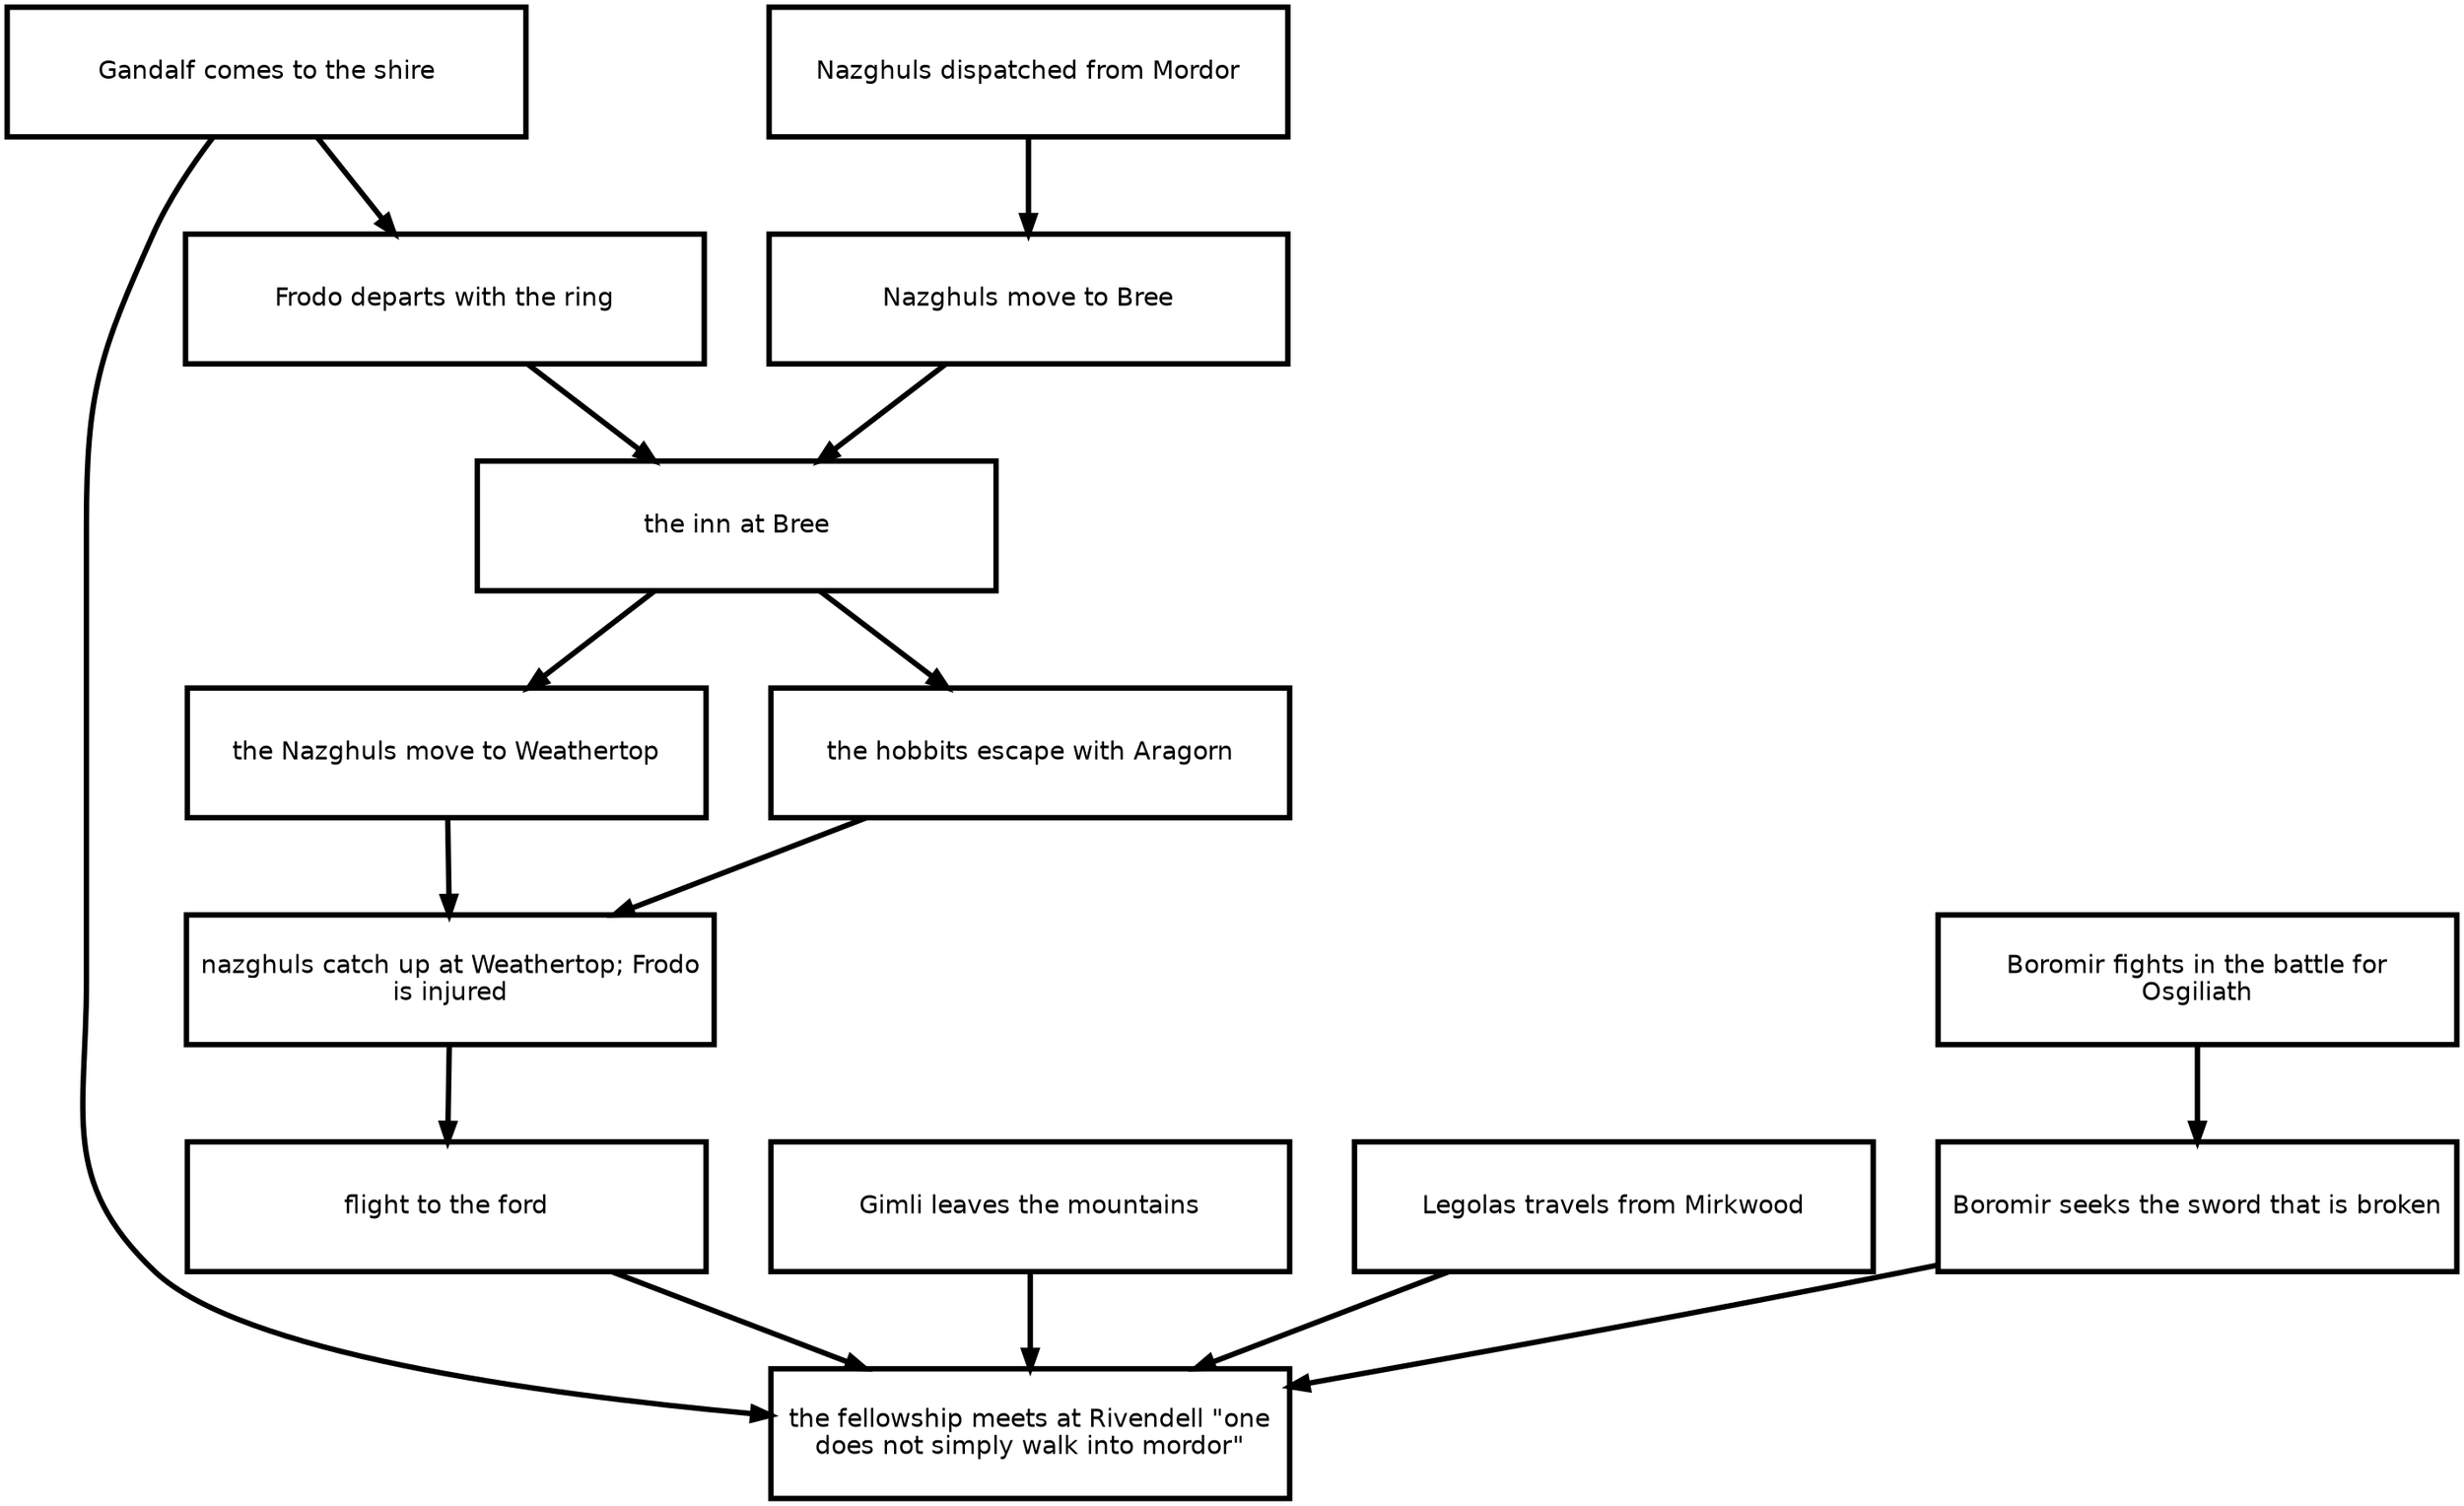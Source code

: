 digraph {

    graph [fontname = "helvetica" rankdir=TB ranksep=0.75 nodesep=0.5];
    node [fontname = "helvetica" style="filled" shape=box height=1 width=4.0 penwidth=3];
    edge [fontname = "helvetica" penwidth=3 color="#000000"];

    "n0" [label="Gandalf comes to the shire" fillcolor="#FFFFFF" color="#000000" fontcolor="#000000"];
    "n1" [label="Frodo departs with the ring" fillcolor="#FFFFFF" color="#000000" fontcolor="#000000"];
    "n2" [label="the inn at Bree" fillcolor="#FFFFFF" color="#000000" fontcolor="#000000"];
    "n3" [label="the hobbits escape with Aragorn" fillcolor="#FFFFFF" color="#000000" fontcolor="#000000"];
    "n4" [label="nazghuls catch up at Weathertop; Frodo\nis injured" fillcolor="#FFFFFF" color="#000000" fontcolor="#000000"];
    "n5" [label="Nazghuls move to Bree" fillcolor="#FFFFFF" color="#000000" fontcolor="#000000"];
    "n6" [label="the Nazghuls move to Weathertop" fillcolor="#FFFFFF" color="#000000" fontcolor="#000000"];
    "n7" [label="Nazghuls dispatched from Mordor" fillcolor="#FFFFFF" color="#000000" fontcolor="#000000"];
    "n8" [label="flight to the ford" fillcolor="#FFFFFF" color="#000000" fontcolor="#000000"];
    "n9" [label="the fellowship meets at Rivendell \"one\ndoes not simply walk into mordor\"" fillcolor="#FFFFFF" color="#000000" fontcolor="#000000"];
    "n10" [label="Gimli leaves the mountains" fillcolor="#FFFFFF" color="#000000" fontcolor="#000000"];
    "n11" [label="Legolas travels from Mirkwood" fillcolor="#FFFFFF" color="#000000" fontcolor="#000000"];
    "n12" [label="Boromir seeks the sword that is broken" fillcolor="#FFFFFF" color="#000000" fontcolor="#000000"];
    "n13" [label="Boromir fights in the battle for\nOsgiliath" fillcolor="#FFFFFF" color="#000000" fontcolor="#000000"];

    "n0" -> "n1";
    "n1" -> "n2";
    "n2" -> "n3";
    "n3" -> "n4";
    "n5" -> "n2";
    "n2" -> "n6";
    "n6" -> "n4";
    "n7" -> "n5";
    "n4" -> "n8";
    "n8" -> "n9";
    "n0" -> "n9";
    "n10" -> "n9";
    "n11" -> "n9";
    "n12" -> "n9";
    "n13" -> "n12";

}